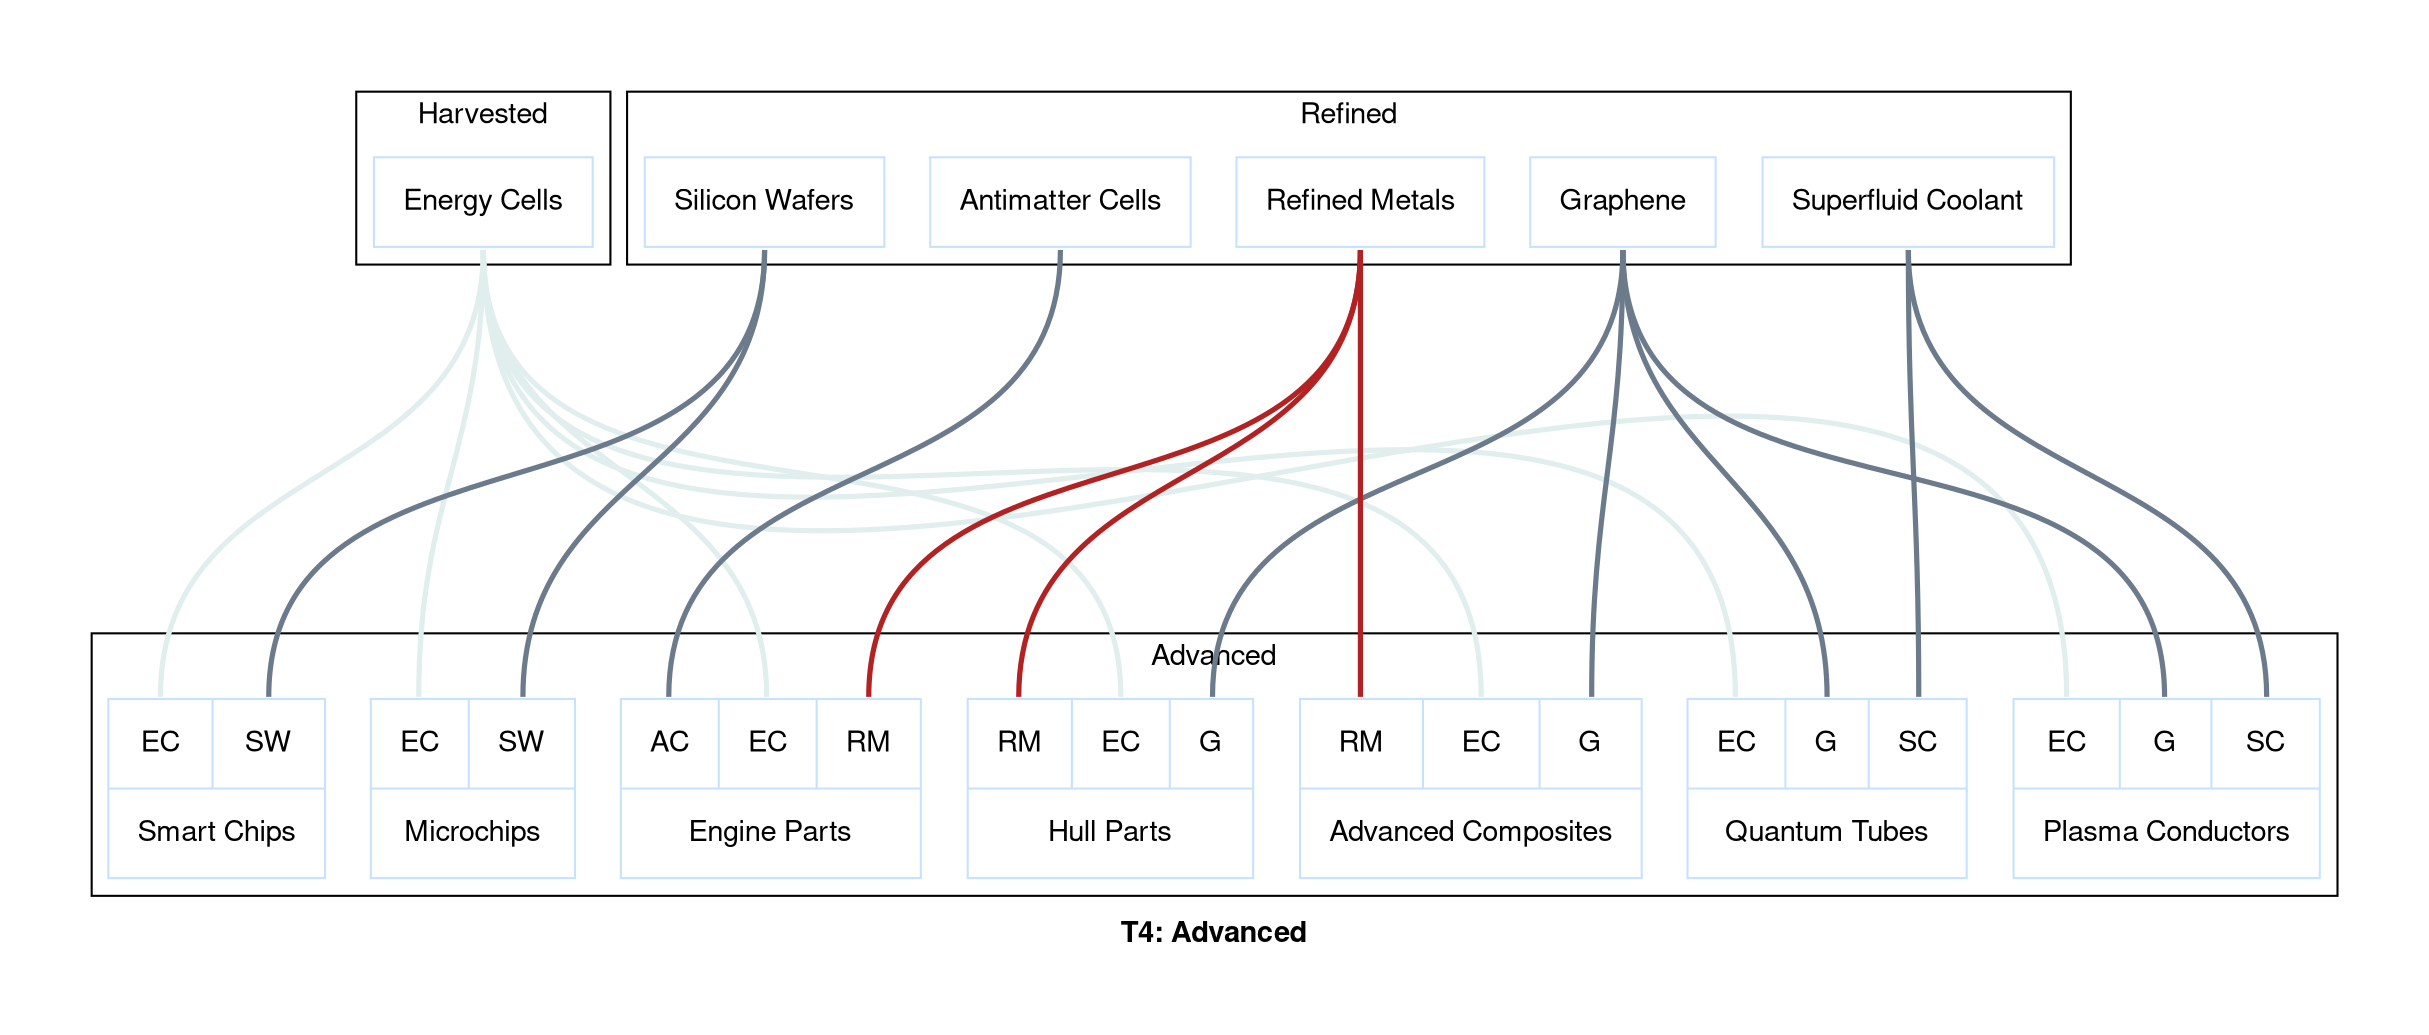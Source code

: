 graph "X4 Economy" {
	edge [arrowType=normal]
	compound=true fontname="Helvetica,Arial,sans-serif"
	label=<<b>T4: Advanced</b>>
	graph [nodesep=0.3 pad=0.5 ranksep=3]
	node [color=slategray1 fontname="Helvetica,Arial,sans-serif" margin=0.2 penwidth=1 shape=box]
	edge [arrowhead=normal arrowtype=normal fontname="Helvetica,Arial,sans-serif" headport=n penwidth=2.5 tailport=s]
	subgraph 0 {
		cluster=true label=Harvested
		energy_cells [label="{<output> Energy Cells}" colour=lightsteelblue2 shape=record]
	}
	subgraph 3 {
		cluster=true label=Refined
		superfluid_coolant [label="{<output> Superfluid Coolant}" colour=lightsteelblue2 shape=record]
		graphene [label="{<output> Graphene}" colour=lightsteelblue2 shape=record]
		refined_metals [label="{<output> Refined Metals}" colour=lightsteelblue2 shape=record]
		antimatter_cells [label="{<output> Antimatter Cells}" colour=lightsteelblue2 shape=record]
		silicon_wafers [label="{<output> Silicon Wafers}" colour=lightsteelblue2 shape=record]
	}
	subgraph 4 {
		cluster=true label=Advanced
		plasma_conductors [label="{{<energy_cells> EC|<graphene> G|<superfluid_coolant> SC}|<output> Plasma Conductors}" colour=lightsteelblue2 shape=record]
		quantum_tubes [label="{{<energy_cells> EC|<graphene> G|<superfluid_coolant> SC}|<output> Quantum Tubes}" colour=lightsteelblue2 shape=record]
		advanced_composites [label="{{<refined_metals> RM|<energy_cells> EC|<graphene> G}|<output> Advanced Composites}" colour=lightsteelblue2 shape=record]
		hull_parts [label="{{<refined_metals> RM|<energy_cells> EC|<graphene> G}|<output> Hull Parts}" colour=lightsteelblue2 shape=record]
		engine_parts [label="{{<antimatter_cells> AC|<energy_cells> EC|<refined_metals> RM}|<output> Engine Parts}" colour=lightsteelblue2 shape=record]
		microchips [label="{{<energy_cells> EC|<silicon_wafers> SW}|<output> Microchips}" colour=lightsteelblue2 shape=record]
		smart_chips [label="{{<energy_cells> EC|<silicon_wafers> SW}|<output> Smart Chips}" colour=lightsteelblue2 shape=record]
	}
	energy_cells:output:s -- plasma_conductors:energy_cells:n [color=azure2]
	graphene:output:s -- plasma_conductors:graphene:n [color=slategray4]
	superfluid_coolant:output:s -- plasma_conductors:superfluid_coolant:n [color=slategray4]
	energy_cells:output:s -- quantum_tubes:energy_cells:n [color=azure2]
	graphene:output:s -- quantum_tubes:graphene:n [color=slategray4]
	superfluid_coolant:output:s -- quantum_tubes:superfluid_coolant:n [color=slategray4]
	energy_cells:output:s -- advanced_composites:energy_cells:n [color=azure2]
	graphene:output:s -- advanced_composites:graphene:n [color=slategray4]
	refined_metals:output:s -- advanced_composites:refined_metals:n [color=firebrick]
	energy_cells:output:s -- hull_parts:energy_cells:n [color=azure2]
	graphene:output:s -- hull_parts:graphene:n [color=slategray4]
	refined_metals:output:s -- hull_parts:refined_metals:n [color=firebrick]
	antimatter_cells:output:s -- engine_parts:antimatter_cells:n [color=slategray4]
	energy_cells:output:s -- engine_parts:energy_cells:n [color=azure2]
	refined_metals:output:s -- engine_parts:refined_metals:n [color=firebrick]
	energy_cells:output:s -- microchips:energy_cells:n [color=azure2]
	silicon_wafers:output:s -- microchips:silicon_wafers:n [color=slategray4]
	energy_cells:output:s -- smart_chips:energy_cells:n [color=azure2]
	silicon_wafers:output:s -- smart_chips:silicon_wafers:n [color=slategray4]
}
